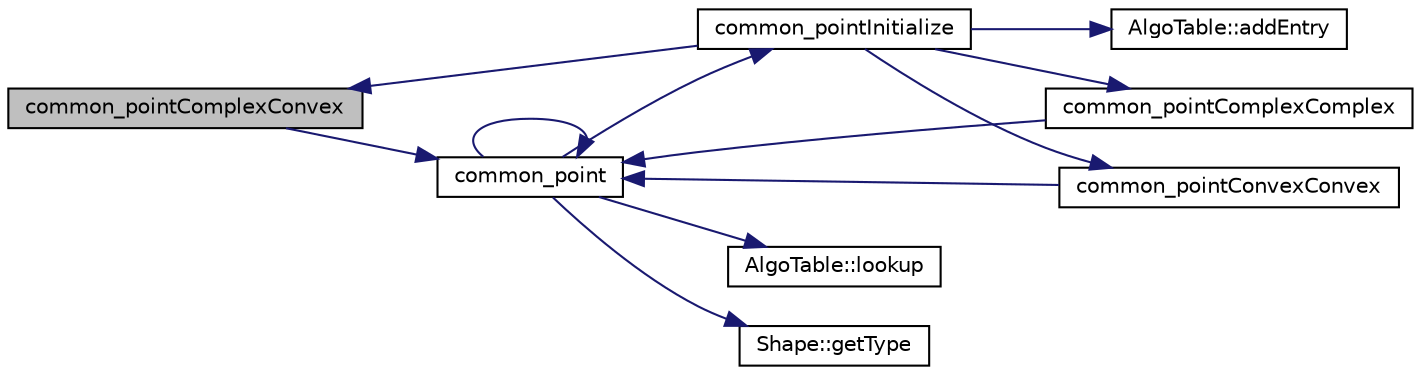 digraph "common_pointComplexConvex"
{
  edge [fontname="Helvetica",fontsize="10",labelfontname="Helvetica",labelfontsize="10"];
  node [fontname="Helvetica",fontsize="10",shape=record];
  rankdir="LR";
  Node1 [label="common_pointComplexConvex",height=0.2,width=0.4,color="black", fillcolor="grey75", style="filled", fontcolor="black"];
  Node1 -> Node2 [color="midnightblue",fontsize="10",style="solid",fontname="Helvetica"];
  Node2 [label="common_point",height=0.2,width=0.4,color="black", fillcolor="white", style="filled",URL="$_object_8cpp.html#af6febcaf19609bdd44c99b0963baaf90"];
  Node2 -> Node3 [color="midnightblue",fontsize="10",style="solid",fontname="Helvetica"];
  Node3 [label="common_pointInitialize",height=0.2,width=0.4,color="black", fillcolor="white", style="filled",URL="$_object_8cpp.html#ac520c53f245db41f5de9a3087c18a141"];
  Node3 -> Node4 [color="midnightblue",fontsize="10",style="solid",fontname="Helvetica"];
  Node4 [label="AlgoTable::addEntry",height=0.2,width=0.4,color="black", fillcolor="white", style="filled",URL="$class_algo_table.html#a29b4395ed853b0e1c43e84882e4aa5a1"];
  Node3 -> Node5 [color="midnightblue",fontsize="10",style="solid",fontname="Helvetica"];
  Node5 [label="common_pointConvexConvex",height=0.2,width=0.4,color="black", fillcolor="white", style="filled",URL="$_object_8cpp.html#afcc5cf2ea530492ac8f88825a0029a45"];
  Node5 -> Node2 [color="midnightblue",fontsize="10",style="solid",fontname="Helvetica"];
  Node3 -> Node1 [color="midnightblue",fontsize="10",style="solid",fontname="Helvetica"];
  Node3 -> Node6 [color="midnightblue",fontsize="10",style="solid",fontname="Helvetica"];
  Node6 [label="common_pointComplexComplex",height=0.2,width=0.4,color="black", fillcolor="white", style="filled",URL="$_object_8cpp.html#a20772ced355ccd721441ad5a90d165bd"];
  Node6 -> Node2 [color="midnightblue",fontsize="10",style="solid",fontname="Helvetica"];
  Node2 -> Node2 [color="midnightblue",fontsize="10",style="solid",fontname="Helvetica"];
  Node2 -> Node7 [color="midnightblue",fontsize="10",style="solid",fontname="Helvetica"];
  Node7 [label="AlgoTable::lookup",height=0.2,width=0.4,color="black", fillcolor="white", style="filled",URL="$class_algo_table.html#a9ba91be3454a3317a643763090949541"];
  Node2 -> Node8 [color="midnightblue",fontsize="10",style="solid",fontname="Helvetica"];
  Node8 [label="Shape::getType",height=0.2,width=0.4,color="black", fillcolor="white", style="filled",URL="$class_shape.html#a1a4b4fa6764bc94365fec828de08d667"];
}
